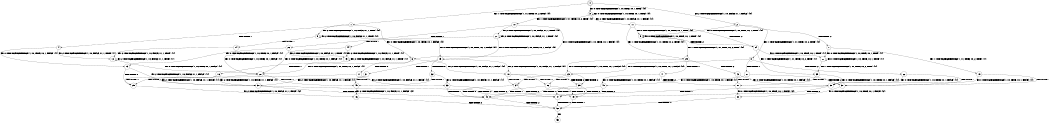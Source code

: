 digraph BCG {
size = "7, 10.5";
center = TRUE;
node [shape = circle];
0 [peripheries = 2];
0 -> 1 [label = "EX !1 !ATOMIC_EXCH_BRANCH (1, +1, TRUE, +0, 2, TRUE) !{0}"];
0 -> 2 [label = "EX !2 !ATOMIC_EXCH_BRANCH (1, +0, FALSE, +1, 1, FALSE) !{0}"];
0 -> 3 [label = "EX !0 !ATOMIC_EXCH_BRANCH (1, +0, TRUE, +0, 1, TRUE) !{0}"];
1 -> 4 [label = "TERMINATE !1"];
1 -> 5 [label = "EX !2 !ATOMIC_EXCH_BRANCH (1, +0, FALSE, +1, 1, TRUE) !{0}"];
1 -> 6 [label = "EX !0 !ATOMIC_EXCH_BRANCH (1, +0, TRUE, +0, 1, FALSE) !{0}"];
2 -> 7 [label = "TERMINATE !2"];
2 -> 8 [label = "EX !1 !ATOMIC_EXCH_BRANCH (1, +1, TRUE, +0, 2, TRUE) !{0}"];
2 -> 9 [label = "EX !0 !ATOMIC_EXCH_BRANCH (1, +0, TRUE, +0, 1, TRUE) !{0}"];
3 -> 10 [label = "EX !1 !ATOMIC_EXCH_BRANCH (1, +1, TRUE, +0, 2, TRUE) !{0}"];
3 -> 11 [label = "EX !2 !ATOMIC_EXCH_BRANCH (1, +0, FALSE, +1, 1, FALSE) !{0}"];
3 -> 3 [label = "EX !0 !ATOMIC_EXCH_BRANCH (1, +0, TRUE, +0, 1, TRUE) !{0}"];
4 -> 12 [label = "EX !2 !ATOMIC_EXCH_BRANCH (1, +0, FALSE, +1, 1, TRUE) !{1}"];
4 -> 13 [label = "EX !0 !ATOMIC_EXCH_BRANCH (1, +0, TRUE, +0, 1, FALSE) !{1}"];
5 -> 14 [label = "TERMINATE !1"];
5 -> 15 [label = "EX !0 !ATOMIC_EXCH_BRANCH (1, +0, TRUE, +0, 1, FALSE) !{0}"];
5 -> 5 [label = "EX !2 !ATOMIC_EXCH_BRANCH (1, +0, FALSE, +1, 1, TRUE) !{0}"];
6 -> 16 [label = "TERMINATE !1"];
6 -> 17 [label = "TERMINATE !0"];
6 -> 18 [label = "EX !2 !ATOMIC_EXCH_BRANCH (1, +0, FALSE, +1, 1, FALSE) !{0}"];
7 -> 19 [label = "EX !1 !ATOMIC_EXCH_BRANCH (1, +1, TRUE, +0, 2, TRUE) !{1}"];
7 -> 20 [label = "EX !0 !ATOMIC_EXCH_BRANCH (1, +0, TRUE, +0, 1, TRUE) !{1}"];
8 -> 21 [label = "TERMINATE !1"];
8 -> 22 [label = "TERMINATE !2"];
8 -> 23 [label = "EX !0 !ATOMIC_EXCH_BRANCH (1, +0, TRUE, +0, 1, FALSE) !{0}"];
9 -> 24 [label = "TERMINATE !2"];
9 -> 25 [label = "EX !1 !ATOMIC_EXCH_BRANCH (1, +1, TRUE, +0, 2, TRUE) !{0}"];
9 -> 9 [label = "EX !0 !ATOMIC_EXCH_BRANCH (1, +0, TRUE, +0, 1, TRUE) !{0}"];
10 -> 26 [label = "TERMINATE !1"];
10 -> 27 [label = "EX !2 !ATOMIC_EXCH_BRANCH (1, +0, FALSE, +1, 1, TRUE) !{0}"];
10 -> 6 [label = "EX !0 !ATOMIC_EXCH_BRANCH (1, +0, TRUE, +0, 1, FALSE) !{0}"];
11 -> 24 [label = "TERMINATE !2"];
11 -> 25 [label = "EX !1 !ATOMIC_EXCH_BRANCH (1, +1, TRUE, +0, 2, TRUE) !{0}"];
11 -> 9 [label = "EX !0 !ATOMIC_EXCH_BRANCH (1, +0, TRUE, +0, 1, TRUE) !{0}"];
12 -> 28 [label = "EX !0 !ATOMIC_EXCH_BRANCH (1, +0, TRUE, +0, 1, FALSE) !{1}"];
12 -> 12 [label = "EX !2 !ATOMIC_EXCH_BRANCH (1, +0, FALSE, +1, 1, TRUE) !{1}"];
13 -> 29 [label = "TERMINATE !0"];
13 -> 30 [label = "EX !2 !ATOMIC_EXCH_BRANCH (1, +0, FALSE, +1, 1, FALSE) !{1}"];
14 -> 12 [label = "EX !2 !ATOMIC_EXCH_BRANCH (1, +0, FALSE, +1, 1, TRUE) !{1}"];
14 -> 28 [label = "EX !0 !ATOMIC_EXCH_BRANCH (1, +0, TRUE, +0, 1, FALSE) !{1}"];
15 -> 31 [label = "TERMINATE !1"];
15 -> 32 [label = "TERMINATE !0"];
15 -> 18 [label = "EX !2 !ATOMIC_EXCH_BRANCH (1, +0, FALSE, +1, 1, FALSE) !{0}"];
16 -> 29 [label = "TERMINATE !0"];
16 -> 30 [label = "EX !2 !ATOMIC_EXCH_BRANCH (1, +0, FALSE, +1, 1, FALSE) !{1}"];
17 -> 29 [label = "TERMINATE !1"];
17 -> 33 [label = "EX !2 !ATOMIC_EXCH_BRANCH (1, +0, FALSE, +1, 1, FALSE) !{1}"];
18 -> 34 [label = "TERMINATE !1"];
18 -> 35 [label = "TERMINATE !2"];
18 -> 36 [label = "TERMINATE !0"];
19 -> 37 [label = "TERMINATE !1"];
19 -> 38 [label = "EX !0 !ATOMIC_EXCH_BRANCH (1, +0, TRUE, +0, 1, FALSE) !{1}"];
20 -> 39 [label = "EX !1 !ATOMIC_EXCH_BRANCH (1, +1, TRUE, +0, 2, TRUE) !{1}"];
20 -> 20 [label = "EX !0 !ATOMIC_EXCH_BRANCH (1, +0, TRUE, +0, 1, TRUE) !{1}"];
21 -> 37 [label = "TERMINATE !2"];
21 -> 40 [label = "EX !0 !ATOMIC_EXCH_BRANCH (1, +0, TRUE, +0, 1, FALSE) !{1}"];
22 -> 37 [label = "TERMINATE !1"];
22 -> 38 [label = "EX !0 !ATOMIC_EXCH_BRANCH (1, +0, TRUE, +0, 1, FALSE) !{1}"];
23 -> 34 [label = "TERMINATE !1"];
23 -> 35 [label = "TERMINATE !2"];
23 -> 36 [label = "TERMINATE !0"];
24 -> 20 [label = "EX !0 !ATOMIC_EXCH_BRANCH (1, +0, TRUE, +0, 1, TRUE) !{1}"];
24 -> 39 [label = "EX !1 !ATOMIC_EXCH_BRANCH (1, +1, TRUE, +0, 2, TRUE) !{1}"];
25 -> 41 [label = "TERMINATE !1"];
25 -> 42 [label = "TERMINATE !2"];
25 -> 23 [label = "EX !0 !ATOMIC_EXCH_BRANCH (1, +0, TRUE, +0, 1, FALSE) !{0}"];
26 -> 13 [label = "EX !0 !ATOMIC_EXCH_BRANCH (1, +0, TRUE, +0, 1, FALSE) !{1}"];
26 -> 43 [label = "EX !2 !ATOMIC_EXCH_BRANCH (1, +0, FALSE, +1, 1, TRUE) !{1}"];
27 -> 44 [label = "TERMINATE !1"];
27 -> 27 [label = "EX !2 !ATOMIC_EXCH_BRANCH (1, +0, FALSE, +1, 1, TRUE) !{0}"];
27 -> 15 [label = "EX !0 !ATOMIC_EXCH_BRANCH (1, +0, TRUE, +0, 1, FALSE) !{0}"];
28 -> 45 [label = "TERMINATE !0"];
28 -> 30 [label = "EX !2 !ATOMIC_EXCH_BRANCH (1, +0, FALSE, +1, 1, FALSE) !{1}"];
29 -> 46 [label = "EX !2 !ATOMIC_EXCH_BRANCH (1, +0, FALSE, +1, 1, FALSE) !{2}"];
30 -> 47 [label = "TERMINATE !2"];
30 -> 48 [label = "TERMINATE !0"];
31 -> 30 [label = "EX !2 !ATOMIC_EXCH_BRANCH (1, +0, FALSE, +1, 1, FALSE) !{1}"];
31 -> 45 [label = "TERMINATE !0"];
32 -> 33 [label = "EX !2 !ATOMIC_EXCH_BRANCH (1, +0, FALSE, +1, 1, FALSE) !{1}"];
32 -> 45 [label = "TERMINATE !1"];
33 -> 48 [label = "TERMINATE !1"];
33 -> 49 [label = "TERMINATE !2"];
34 -> 47 [label = "TERMINATE !2"];
34 -> 48 [label = "TERMINATE !0"];
35 -> 47 [label = "TERMINATE !1"];
35 -> 49 [label = "TERMINATE !0"];
36 -> 48 [label = "TERMINATE !1"];
36 -> 49 [label = "TERMINATE !2"];
37 -> 50 [label = "EX !0 !ATOMIC_EXCH_BRANCH (1, +0, TRUE, +0, 1, FALSE) !{2}"];
38 -> 47 [label = "TERMINATE !1"];
38 -> 49 [label = "TERMINATE !0"];
39 -> 51 [label = "TERMINATE !1"];
39 -> 38 [label = "EX !0 !ATOMIC_EXCH_BRANCH (1, +0, TRUE, +0, 1, FALSE) !{1}"];
40 -> 47 [label = "TERMINATE !2"];
40 -> 48 [label = "TERMINATE !0"];
41 -> 40 [label = "EX !0 !ATOMIC_EXCH_BRANCH (1, +0, TRUE, +0, 1, FALSE) !{1}"];
41 -> 51 [label = "TERMINATE !2"];
42 -> 38 [label = "EX !0 !ATOMIC_EXCH_BRANCH (1, +0, TRUE, +0, 1, FALSE) !{1}"];
42 -> 51 [label = "TERMINATE !1"];
43 -> 43 [label = "EX !2 !ATOMIC_EXCH_BRANCH (1, +0, FALSE, +1, 1, TRUE) !{1}"];
43 -> 28 [label = "EX !0 !ATOMIC_EXCH_BRANCH (1, +0, TRUE, +0, 1, FALSE) !{1}"];
44 -> 43 [label = "EX !2 !ATOMIC_EXCH_BRANCH (1, +0, FALSE, +1, 1, TRUE) !{1}"];
44 -> 28 [label = "EX !0 !ATOMIC_EXCH_BRANCH (1, +0, TRUE, +0, 1, FALSE) !{1}"];
45 -> 46 [label = "EX !2 !ATOMIC_EXCH_BRANCH (1, +0, FALSE, +1, 1, FALSE) !{2}"];
46 -> 52 [label = "TERMINATE !2"];
47 -> 52 [label = "TERMINATE !0"];
48 -> 52 [label = "TERMINATE !2"];
49 -> 52 [label = "TERMINATE !1"];
50 -> 52 [label = "TERMINATE !0"];
51 -> 50 [label = "EX !0 !ATOMIC_EXCH_BRANCH (1, +0, TRUE, +0, 1, FALSE) !{2}"];
52 -> 53 [label = "exit"];
}
